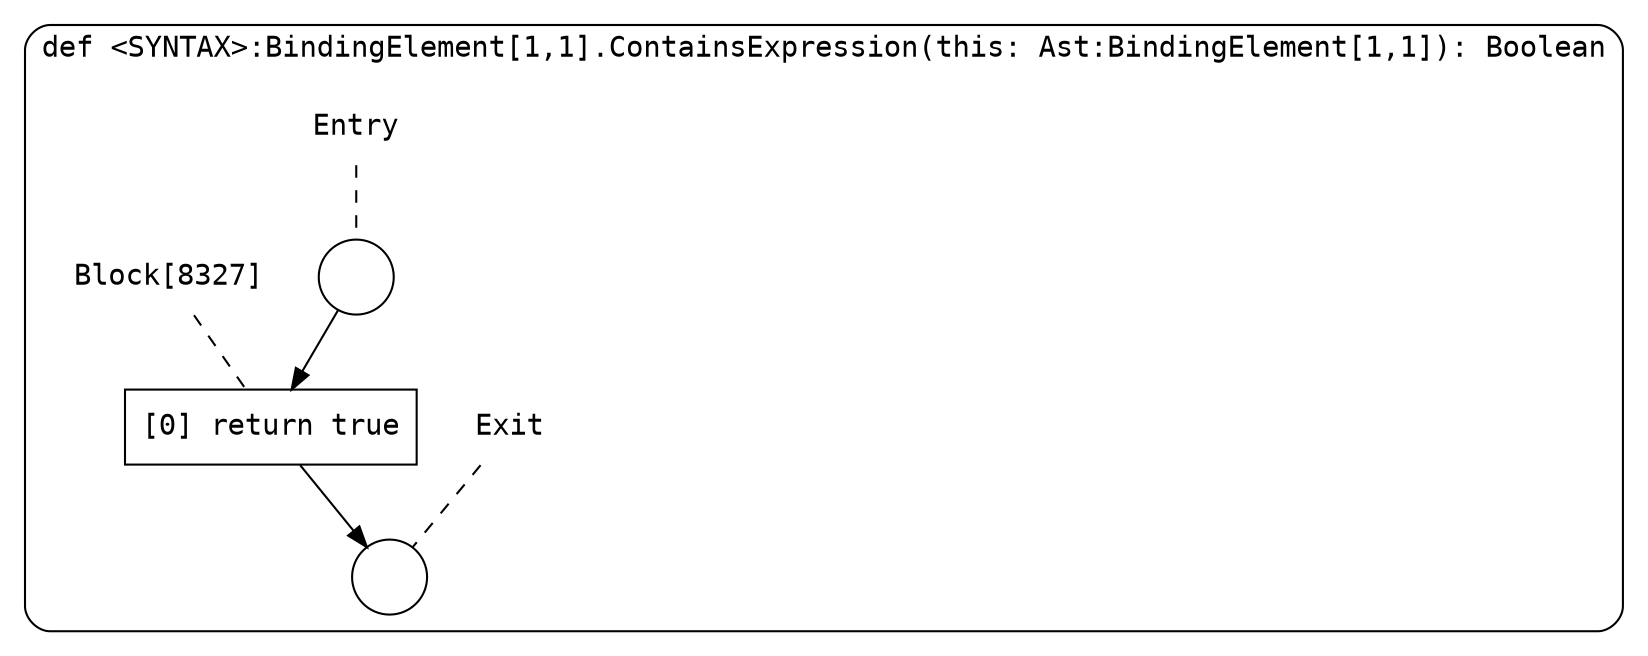 digraph {
  graph [fontname = "Consolas"]
  node [fontname = "Consolas"]
  edge [fontname = "Consolas"]
  subgraph cluster1526 {
    label = "def <SYNTAX>:BindingElement[1,1].ContainsExpression(this: Ast:BindingElement[1,1]): Boolean"
    style = rounded
    cluster1526_entry_name [shape=none, label=<<font color="black">Entry</font>>]
    cluster1526_entry_name -> cluster1526_entry [arrowhead=none, color="black", style=dashed]
    cluster1526_entry [shape=circle label=" " color="black" fillcolor="white" style=filled]
    cluster1526_entry -> node8327 [color="black"]
    cluster1526_exit_name [shape=none, label=<<font color="black">Exit</font>>]
    cluster1526_exit_name -> cluster1526_exit [arrowhead=none, color="black", style=dashed]
    cluster1526_exit [shape=circle label=" " color="black" fillcolor="white" style=filled]
    node8327_name [shape=none, label=<<font color="black">Block[8327]</font>>]
    node8327_name -> node8327 [arrowhead=none, color="black", style=dashed]
    node8327 [shape=box, label=<<font color="black">[0] return true<BR ALIGN="LEFT"/></font>> color="black" fillcolor="white", style=filled]
    node8327 -> cluster1526_exit [color="black"]
  }
}